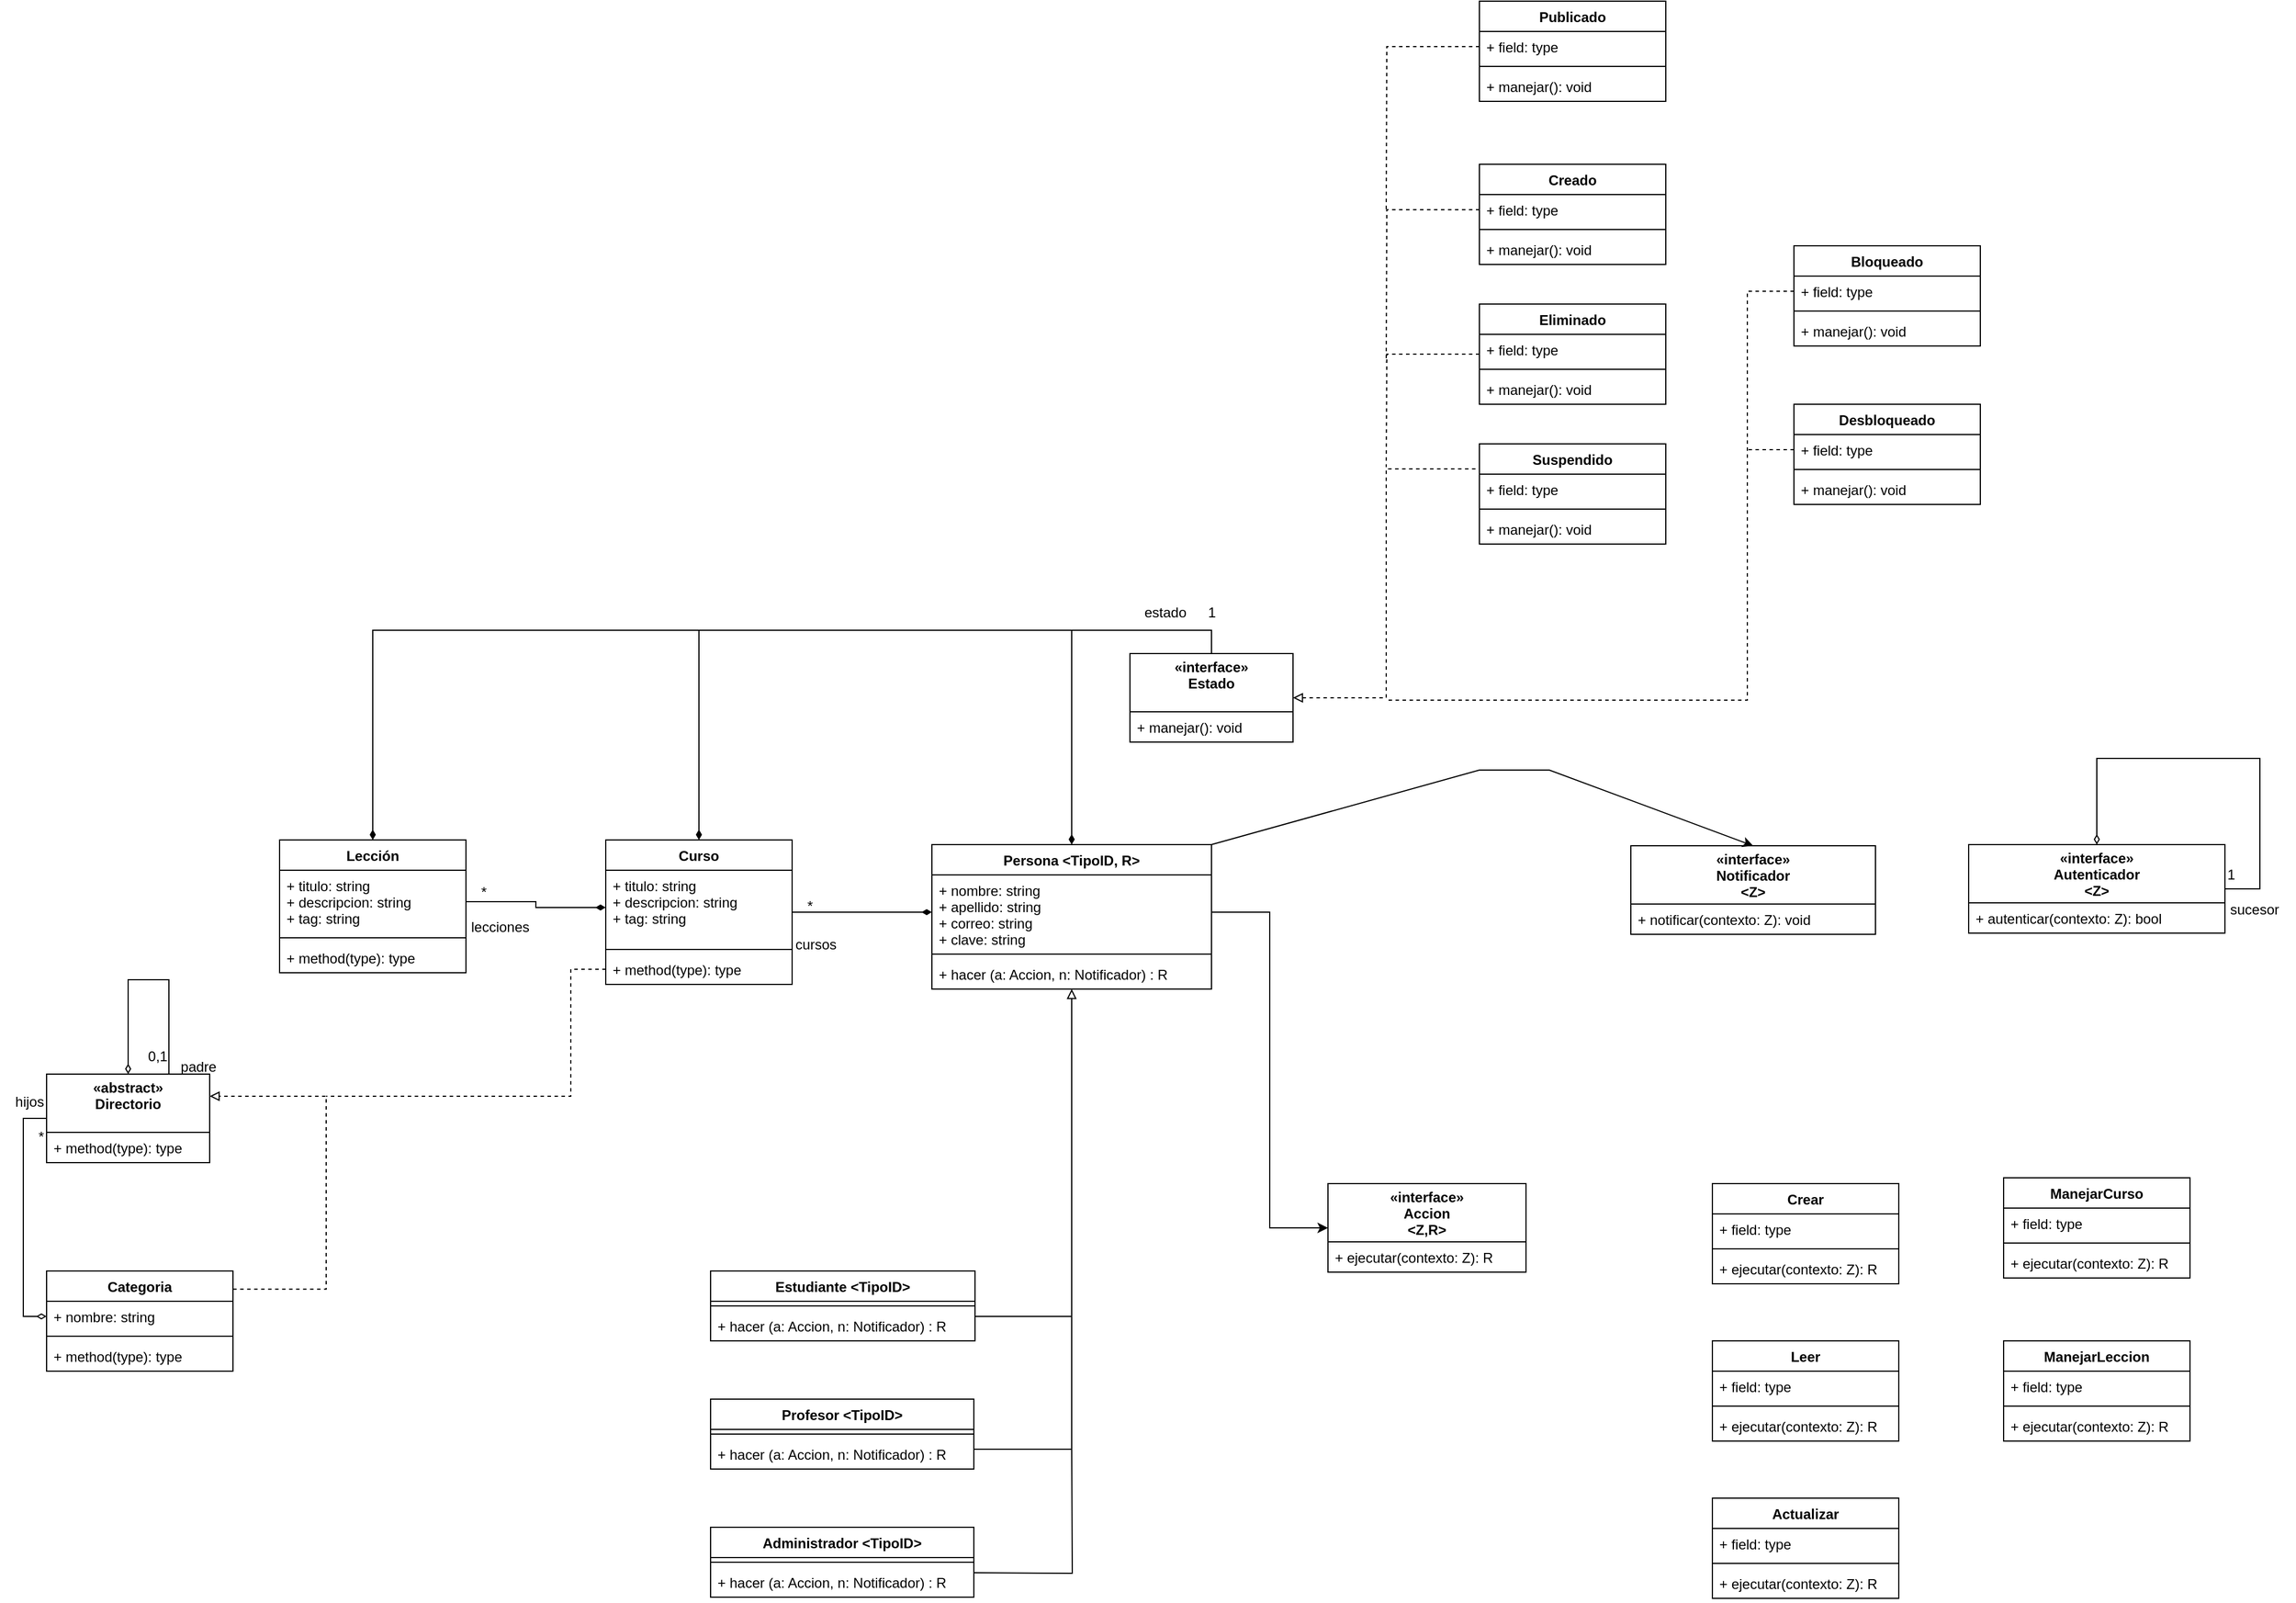 <mxfile version="20.4.0" type="github">
  <diagram id="C5RBs43oDa-KdzZeNtuy" name="Page-1">
    <mxGraphModel dx="1912" dy="1764" grid="1" gridSize="10" guides="1" tooltips="1" connect="1" arrows="1" fold="1" page="1" pageScale="1" pageWidth="827" pageHeight="1169" math="0" shadow="0">
      <root>
        <mxCell id="WIyWlLk6GJQsqaUBKTNV-0" />
        <mxCell id="WIyWlLk6GJQsqaUBKTNV-1" parent="WIyWlLk6GJQsqaUBKTNV-0" />
        <mxCell id="8BfYpWPE0i2859SI4WqA-59" style="rounded=0;orthogonalLoop=1;jettySize=auto;html=1;exitX=1;exitY=0;exitDx=0;exitDy=0;entryX=0.5;entryY=0;entryDx=0;entryDy=0;strokeColor=default;endArrow=classic;endFill=1;" edge="1" parent="WIyWlLk6GJQsqaUBKTNV-1" source="8BfYpWPE0i2859SI4WqA-0" target="8BfYpWPE0i2859SI4WqA-57">
          <mxGeometry relative="1" as="geometry">
            <Array as="points">
              <mxPoint x="760" y="230" />
              <mxPoint x="820" y="230" />
            </Array>
          </mxGeometry>
        </mxCell>
        <mxCell id="8BfYpWPE0i2859SI4WqA-0" value="Persona &lt;TipoID, R&gt;" style="swimlane;fontStyle=1;align=center;verticalAlign=top;childLayout=stackLayout;horizontal=1;startSize=26;horizontalStack=0;resizeParent=1;resizeParentMax=0;resizeLast=0;collapsible=1;marginBottom=0;" vertex="1" parent="WIyWlLk6GJQsqaUBKTNV-1">
          <mxGeometry x="290" y="294" width="240" height="124" as="geometry" />
        </mxCell>
        <mxCell id="8BfYpWPE0i2859SI4WqA-1" value="+ nombre: string&#xa;+ apellido: string&#xa;+ correo: string&#xa;+ clave: string&#xa;" style="text;strokeColor=none;fillColor=none;align=left;verticalAlign=top;spacingLeft=4;spacingRight=4;overflow=hidden;rotatable=0;points=[[0,0.5],[1,0.5]];portConstraint=eastwest;" vertex="1" parent="8BfYpWPE0i2859SI4WqA-0">
          <mxGeometry y="26" width="240" height="64" as="geometry" />
        </mxCell>
        <mxCell id="8BfYpWPE0i2859SI4WqA-2" value="" style="line;strokeWidth=1;fillColor=none;align=left;verticalAlign=middle;spacingTop=-1;spacingLeft=3;spacingRight=3;rotatable=0;labelPosition=right;points=[];portConstraint=eastwest;strokeColor=inherit;" vertex="1" parent="8BfYpWPE0i2859SI4WqA-0">
          <mxGeometry y="90" width="240" height="8" as="geometry" />
        </mxCell>
        <mxCell id="8BfYpWPE0i2859SI4WqA-3" value="+ hacer (a: Accion, n: Notificador) : R" style="text;strokeColor=none;fillColor=none;align=left;verticalAlign=top;spacingLeft=4;spacingRight=4;overflow=hidden;rotatable=0;points=[[0,0.5],[1,0.5]];portConstraint=eastwest;" vertex="1" parent="8BfYpWPE0i2859SI4WqA-0">
          <mxGeometry y="98" width="240" height="26" as="geometry" />
        </mxCell>
        <mxCell id="8BfYpWPE0i2859SI4WqA-4" value="Estudiante &lt;TipoID&gt;" style="swimlane;fontStyle=1;align=center;verticalAlign=top;childLayout=stackLayout;horizontal=1;startSize=26;horizontalStack=0;resizeParent=1;resizeParentMax=0;resizeLast=0;collapsible=1;marginBottom=0;" vertex="1" parent="WIyWlLk6GJQsqaUBKTNV-1">
          <mxGeometry x="100" y="660" width="227" height="60" as="geometry" />
        </mxCell>
        <mxCell id="8BfYpWPE0i2859SI4WqA-6" value="" style="line;strokeWidth=1;fillColor=none;align=left;verticalAlign=middle;spacingTop=-1;spacingLeft=3;spacingRight=3;rotatable=0;labelPosition=right;points=[];portConstraint=eastwest;strokeColor=inherit;" vertex="1" parent="8BfYpWPE0i2859SI4WqA-4">
          <mxGeometry y="26" width="227" height="8" as="geometry" />
        </mxCell>
        <mxCell id="8BfYpWPE0i2859SI4WqA-7" value="+ hacer (a: Accion, n: Notificador) : R" style="text;strokeColor=none;fillColor=none;align=left;verticalAlign=top;spacingLeft=4;spacingRight=4;overflow=hidden;rotatable=0;points=[[0,0.5],[1,0.5]];portConstraint=eastwest;" vertex="1" parent="8BfYpWPE0i2859SI4WqA-4">
          <mxGeometry y="34" width="227" height="26" as="geometry" />
        </mxCell>
        <mxCell id="8BfYpWPE0i2859SI4WqA-68" style="edgeStyle=orthogonalEdgeStyle;rounded=0;orthogonalLoop=1;jettySize=auto;html=1;strokeColor=default;endArrow=none;endFill=0;" edge="1" parent="WIyWlLk6GJQsqaUBKTNV-1" source="8BfYpWPE0i2859SI4WqA-8">
          <mxGeometry relative="1" as="geometry">
            <mxPoint x="410" y="690" as="targetPoint" />
            <Array as="points">
              <mxPoint x="410" y="813" />
            </Array>
          </mxGeometry>
        </mxCell>
        <mxCell id="8BfYpWPE0i2859SI4WqA-8" value="Profesor &lt;TipoID&gt;" style="swimlane;fontStyle=1;align=center;verticalAlign=top;childLayout=stackLayout;horizontal=1;startSize=26;horizontalStack=0;resizeParent=1;resizeParentMax=0;resizeLast=0;collapsible=1;marginBottom=0;" vertex="1" parent="WIyWlLk6GJQsqaUBKTNV-1">
          <mxGeometry x="100" y="770" width="226" height="60" as="geometry" />
        </mxCell>
        <mxCell id="8BfYpWPE0i2859SI4WqA-10" value="" style="line;strokeWidth=1;fillColor=none;align=left;verticalAlign=middle;spacingTop=-1;spacingLeft=3;spacingRight=3;rotatable=0;labelPosition=right;points=[];portConstraint=eastwest;strokeColor=inherit;" vertex="1" parent="8BfYpWPE0i2859SI4WqA-8">
          <mxGeometry y="26" width="226" height="8" as="geometry" />
        </mxCell>
        <mxCell id="8BfYpWPE0i2859SI4WqA-11" value="+ hacer (a: Accion, n: Notificador) : R" style="text;strokeColor=none;fillColor=none;align=left;verticalAlign=top;spacingLeft=4;spacingRight=4;overflow=hidden;rotatable=0;points=[[0,0.5],[1,0.5]];portConstraint=eastwest;" vertex="1" parent="8BfYpWPE0i2859SI4WqA-8">
          <mxGeometry y="34" width="226" height="26" as="geometry" />
        </mxCell>
        <mxCell id="8BfYpWPE0i2859SI4WqA-12" value="Administrador &lt;TipoID&gt;" style="swimlane;fontStyle=1;align=center;verticalAlign=top;childLayout=stackLayout;horizontal=1;startSize=26;horizontalStack=0;resizeParent=1;resizeParentMax=0;resizeLast=0;collapsible=1;marginBottom=0;" vertex="1" parent="WIyWlLk6GJQsqaUBKTNV-1">
          <mxGeometry x="100" y="880" width="226" height="60" as="geometry" />
        </mxCell>
        <mxCell id="8BfYpWPE0i2859SI4WqA-14" value="" style="line;strokeWidth=1;fillColor=none;align=left;verticalAlign=middle;spacingTop=-1;spacingLeft=3;spacingRight=3;rotatable=0;labelPosition=right;points=[];portConstraint=eastwest;strokeColor=inherit;" vertex="1" parent="8BfYpWPE0i2859SI4WqA-12">
          <mxGeometry y="26" width="226" height="8" as="geometry" />
        </mxCell>
        <mxCell id="8BfYpWPE0i2859SI4WqA-15" value="+ hacer (a: Accion, n: Notificador) : R" style="text;strokeColor=none;fillColor=none;align=left;verticalAlign=top;spacingLeft=4;spacingRight=4;overflow=hidden;rotatable=0;points=[[0,0.5],[1,0.5]];portConstraint=eastwest;" vertex="1" parent="8BfYpWPE0i2859SI4WqA-12">
          <mxGeometry y="34" width="226" height="26" as="geometry" />
        </mxCell>
        <mxCell id="8BfYpWPE0i2859SI4WqA-21" style="edgeStyle=orthogonalEdgeStyle;rounded=0;orthogonalLoop=1;jettySize=auto;html=1;entryX=0.5;entryY=0;entryDx=0;entryDy=0;endArrow=diamondThin;endFill=1;exitX=0.5;exitY=0;exitDx=0;exitDy=0;" edge="1" parent="WIyWlLk6GJQsqaUBKTNV-1" source="8BfYpWPE0i2859SI4WqA-16" target="8BfYpWPE0i2859SI4WqA-0">
          <mxGeometry relative="1" as="geometry" />
        </mxCell>
        <mxCell id="8BfYpWPE0i2859SI4WqA-32" style="edgeStyle=orthogonalEdgeStyle;rounded=0;orthogonalLoop=1;jettySize=auto;html=1;exitX=0.5;exitY=0;exitDx=0;exitDy=0;entryX=0.5;entryY=0;entryDx=0;entryDy=0;endArrow=diamondThin;endFill=1;" edge="1" parent="WIyWlLk6GJQsqaUBKTNV-1" source="8BfYpWPE0i2859SI4WqA-16" target="8BfYpWPE0i2859SI4WqA-24">
          <mxGeometry relative="1" as="geometry" />
        </mxCell>
        <mxCell id="8BfYpWPE0i2859SI4WqA-33" style="edgeStyle=orthogonalEdgeStyle;rounded=0;orthogonalLoop=1;jettySize=auto;html=1;exitX=0.5;exitY=0;exitDx=0;exitDy=0;entryX=0.5;entryY=0;entryDx=0;entryDy=0;endArrow=diamondThin;endFill=1;" edge="1" parent="WIyWlLk6GJQsqaUBKTNV-1" source="8BfYpWPE0i2859SI4WqA-16" target="8BfYpWPE0i2859SI4WqA-28">
          <mxGeometry relative="1" as="geometry" />
        </mxCell>
        <mxCell id="8BfYpWPE0i2859SI4WqA-92" style="edgeStyle=orthogonalEdgeStyle;rounded=0;orthogonalLoop=1;jettySize=auto;html=1;entryX=0;entryY=0.25;entryDx=0;entryDy=0;strokeColor=default;endArrow=none;endFill=0;startArrow=block;startFill=0;dashed=1;" edge="1" parent="WIyWlLk6GJQsqaUBKTNV-1" source="8BfYpWPE0i2859SI4WqA-16" target="8BfYpWPE0i2859SI4WqA-70">
          <mxGeometry relative="1" as="geometry" />
        </mxCell>
        <mxCell id="8BfYpWPE0i2859SI4WqA-16" value="«interface»&#xa;Estado&#xa;" style="swimlane;fontStyle=1;childLayout=stackLayout;horizontal=1;startSize=50;fillColor=none;horizontalStack=0;resizeParent=1;resizeParentMax=0;resizeLast=0;collapsible=1;marginBottom=0;" vertex="1" parent="WIyWlLk6GJQsqaUBKTNV-1">
          <mxGeometry x="460" y="130" width="140" height="76" as="geometry">
            <mxRectangle x="460" y="130" width="100" height="40" as="alternateBounds" />
          </mxGeometry>
        </mxCell>
        <mxCell id="8BfYpWPE0i2859SI4WqA-17" value="+ manejar(): void" style="text;strokeColor=none;fillColor=none;align=left;verticalAlign=top;spacingLeft=4;spacingRight=4;overflow=hidden;rotatable=0;points=[[0,0.5],[1,0.5]];portConstraint=eastwest;" vertex="1" parent="8BfYpWPE0i2859SI4WqA-16">
          <mxGeometry y="50" width="140" height="26" as="geometry" />
        </mxCell>
        <mxCell id="8BfYpWPE0i2859SI4WqA-22" value="1" style="text;html=1;align=center;verticalAlign=middle;resizable=0;points=[];autosize=1;strokeColor=none;fillColor=none;" vertex="1" parent="WIyWlLk6GJQsqaUBKTNV-1">
          <mxGeometry x="515" y="80" width="30" height="30" as="geometry" />
        </mxCell>
        <mxCell id="8BfYpWPE0i2859SI4WqA-23" value="estado" style="text;html=1;align=center;verticalAlign=middle;resizable=0;points=[];autosize=1;strokeColor=none;fillColor=none;" vertex="1" parent="WIyWlLk6GJQsqaUBKTNV-1">
          <mxGeometry x="460" y="80" width="60" height="30" as="geometry" />
        </mxCell>
        <mxCell id="8BfYpWPE0i2859SI4WqA-39" style="edgeStyle=orthogonalEdgeStyle;rounded=0;orthogonalLoop=1;jettySize=auto;html=1;exitX=1;exitY=0.5;exitDx=0;exitDy=0;entryX=0;entryY=0.5;entryDx=0;entryDy=0;endArrow=diamondThin;endFill=1;" edge="1" parent="WIyWlLk6GJQsqaUBKTNV-1" source="8BfYpWPE0i2859SI4WqA-24" target="8BfYpWPE0i2859SI4WqA-1">
          <mxGeometry relative="1" as="geometry" />
        </mxCell>
        <mxCell id="8BfYpWPE0i2859SI4WqA-146" style="edgeStyle=orthogonalEdgeStyle;rounded=0;orthogonalLoop=1;jettySize=auto;html=1;entryX=0.75;entryY=0;entryDx=0;entryDy=0;strokeColor=default;startArrow=diamondThin;startFill=0;endArrow=none;endFill=0;exitX=0.5;exitY=0;exitDx=0;exitDy=0;" edge="1" parent="WIyWlLk6GJQsqaUBKTNV-1" source="8BfYpWPE0i2859SI4WqA-133" target="8BfYpWPE0i2859SI4WqA-133">
          <mxGeometry relative="1" as="geometry">
            <Array as="points">
              <mxPoint x="-400" y="410" />
              <mxPoint x="-365" y="410" />
            </Array>
          </mxGeometry>
        </mxCell>
        <mxCell id="8BfYpWPE0i2859SI4WqA-24" value="Curso" style="swimlane;fontStyle=1;align=center;verticalAlign=top;childLayout=stackLayout;horizontal=1;startSize=26;horizontalStack=0;resizeParent=1;resizeParentMax=0;resizeLast=0;collapsible=1;marginBottom=0;" vertex="1" parent="WIyWlLk6GJQsqaUBKTNV-1">
          <mxGeometry x="10" y="290" width="160" height="124" as="geometry" />
        </mxCell>
        <mxCell id="8BfYpWPE0i2859SI4WqA-25" value="+ titulo: string&#xa;+ descripcion: string&#xa;+ tag: string&#xa;" style="text;strokeColor=none;fillColor=none;align=left;verticalAlign=top;spacingLeft=4;spacingRight=4;overflow=hidden;rotatable=0;points=[[0,0.5],[1,0.5]];portConstraint=eastwest;" vertex="1" parent="8BfYpWPE0i2859SI4WqA-24">
          <mxGeometry y="26" width="160" height="64" as="geometry" />
        </mxCell>
        <mxCell id="8BfYpWPE0i2859SI4WqA-26" value="" style="line;strokeWidth=1;fillColor=none;align=left;verticalAlign=middle;spacingTop=-1;spacingLeft=3;spacingRight=3;rotatable=0;labelPosition=right;points=[];portConstraint=eastwest;strokeColor=inherit;" vertex="1" parent="8BfYpWPE0i2859SI4WqA-24">
          <mxGeometry y="90" width="160" height="8" as="geometry" />
        </mxCell>
        <mxCell id="8BfYpWPE0i2859SI4WqA-27" value="+ method(type): type" style="text;strokeColor=none;fillColor=none;align=left;verticalAlign=top;spacingLeft=4;spacingRight=4;overflow=hidden;rotatable=0;points=[[0,0.5],[1,0.5]];portConstraint=eastwest;" vertex="1" parent="8BfYpWPE0i2859SI4WqA-24">
          <mxGeometry y="98" width="160" height="26" as="geometry" />
        </mxCell>
        <mxCell id="8BfYpWPE0i2859SI4WqA-28" value="Lección" style="swimlane;fontStyle=1;align=center;verticalAlign=top;childLayout=stackLayout;horizontal=1;startSize=26;horizontalStack=0;resizeParent=1;resizeParentMax=0;resizeLast=0;collapsible=1;marginBottom=0;" vertex="1" parent="WIyWlLk6GJQsqaUBKTNV-1">
          <mxGeometry x="-270" y="290" width="160" height="114" as="geometry" />
        </mxCell>
        <mxCell id="8BfYpWPE0i2859SI4WqA-29" value="+ titulo: string&#xa;+ descripcion: string&#xa;+ tag: string&#xa;&#xa;&#xa;" style="text;strokeColor=none;fillColor=none;align=left;verticalAlign=top;spacingLeft=4;spacingRight=4;overflow=hidden;rotatable=0;points=[[0,0.5],[1,0.5]];portConstraint=eastwest;" vertex="1" parent="8BfYpWPE0i2859SI4WqA-28">
          <mxGeometry y="26" width="160" height="54" as="geometry" />
        </mxCell>
        <mxCell id="8BfYpWPE0i2859SI4WqA-30" value="" style="line;strokeWidth=1;fillColor=none;align=left;verticalAlign=middle;spacingTop=-1;spacingLeft=3;spacingRight=3;rotatable=0;labelPosition=right;points=[];portConstraint=eastwest;strokeColor=inherit;" vertex="1" parent="8BfYpWPE0i2859SI4WqA-28">
          <mxGeometry y="80" width="160" height="8" as="geometry" />
        </mxCell>
        <mxCell id="8BfYpWPE0i2859SI4WqA-31" value="+ method(type): type" style="text;strokeColor=none;fillColor=none;align=left;verticalAlign=top;spacingLeft=4;spacingRight=4;overflow=hidden;rotatable=0;points=[[0,0.5],[1,0.5]];portConstraint=eastwest;" vertex="1" parent="8BfYpWPE0i2859SI4WqA-28">
          <mxGeometry y="88" width="160" height="26" as="geometry" />
        </mxCell>
        <mxCell id="8BfYpWPE0i2859SI4WqA-36" style="edgeStyle=orthogonalEdgeStyle;rounded=0;orthogonalLoop=1;jettySize=auto;html=1;exitX=1;exitY=0.5;exitDx=0;exitDy=0;entryX=0;entryY=0.5;entryDx=0;entryDy=0;endArrow=diamondThin;endFill=1;" edge="1" parent="WIyWlLk6GJQsqaUBKTNV-1" source="8BfYpWPE0i2859SI4WqA-29" target="8BfYpWPE0i2859SI4WqA-25">
          <mxGeometry relative="1" as="geometry" />
        </mxCell>
        <mxCell id="8BfYpWPE0i2859SI4WqA-37" value="*" style="text;html=1;align=center;verticalAlign=middle;resizable=0;points=[];autosize=1;strokeColor=none;fillColor=none;" vertex="1" parent="WIyWlLk6GJQsqaUBKTNV-1">
          <mxGeometry x="-110" y="320" width="30" height="30" as="geometry" />
        </mxCell>
        <mxCell id="8BfYpWPE0i2859SI4WqA-38" value="lecciones" style="text;html=1;align=center;verticalAlign=middle;resizable=0;points=[];autosize=1;strokeColor=none;fillColor=none;" vertex="1" parent="WIyWlLk6GJQsqaUBKTNV-1">
          <mxGeometry x="-116" y="350" width="70" height="30" as="geometry" />
        </mxCell>
        <mxCell id="8BfYpWPE0i2859SI4WqA-40" value="*" style="text;html=1;align=center;verticalAlign=middle;resizable=0;points=[];autosize=1;strokeColor=none;fillColor=none;" vertex="1" parent="WIyWlLk6GJQsqaUBKTNV-1">
          <mxGeometry x="170" y="332" width="30" height="30" as="geometry" />
        </mxCell>
        <mxCell id="8BfYpWPE0i2859SI4WqA-42" value="cursos" style="text;html=1;align=center;verticalAlign=middle;resizable=0;points=[];autosize=1;strokeColor=none;fillColor=none;" vertex="1" parent="WIyWlLk6GJQsqaUBKTNV-1">
          <mxGeometry x="160" y="365" width="60" height="30" as="geometry" />
        </mxCell>
        <mxCell id="8BfYpWPE0i2859SI4WqA-52" value="«interface»&#xa;Accion&#xa;&lt;Z,R&gt;" style="swimlane;fontStyle=1;childLayout=stackLayout;horizontal=1;startSize=50;fillColor=none;horizontalStack=0;resizeParent=1;resizeParentMax=0;resizeLast=0;collapsible=1;marginBottom=0;" vertex="1" parent="WIyWlLk6GJQsqaUBKTNV-1">
          <mxGeometry x="630" y="585" width="170" height="76" as="geometry">
            <mxRectangle x="460" y="130" width="100" height="40" as="alternateBounds" />
          </mxGeometry>
        </mxCell>
        <mxCell id="8BfYpWPE0i2859SI4WqA-53" value="+ ejecutar(contexto: Z): R" style="text;strokeColor=none;fillColor=none;align=left;verticalAlign=top;spacingLeft=4;spacingRight=4;overflow=hidden;rotatable=0;points=[[0,0.5],[1,0.5]];portConstraint=eastwest;" vertex="1" parent="8BfYpWPE0i2859SI4WqA-52">
          <mxGeometry y="50" width="170" height="26" as="geometry" />
        </mxCell>
        <mxCell id="8BfYpWPE0i2859SI4WqA-54" style="edgeStyle=orthogonalEdgeStyle;rounded=0;orthogonalLoop=1;jettySize=auto;html=1;exitX=1;exitY=0.5;exitDx=0;exitDy=0;entryX=0;entryY=0.5;entryDx=0;entryDy=0;strokeColor=default;endArrow=classic;endFill=1;" edge="1" parent="WIyWlLk6GJQsqaUBKTNV-1" source="8BfYpWPE0i2859SI4WqA-1" target="8BfYpWPE0i2859SI4WqA-52">
          <mxGeometry relative="1" as="geometry" />
        </mxCell>
        <mxCell id="8BfYpWPE0i2859SI4WqA-57" value="«interface»&#xa;Notificador&#xa;&lt;Z&gt;" style="swimlane;fontStyle=1;childLayout=stackLayout;horizontal=1;startSize=50;fillColor=none;horizontalStack=0;resizeParent=1;resizeParentMax=0;resizeLast=0;collapsible=1;marginBottom=0;" vertex="1" parent="WIyWlLk6GJQsqaUBKTNV-1">
          <mxGeometry x="890" y="295" width="210" height="76" as="geometry">
            <mxRectangle x="460" y="130" width="100" height="40" as="alternateBounds" />
          </mxGeometry>
        </mxCell>
        <mxCell id="8BfYpWPE0i2859SI4WqA-58" value="+ notificar(contexto: Z): void" style="text;strokeColor=none;fillColor=none;align=left;verticalAlign=top;spacingLeft=4;spacingRight=4;overflow=hidden;rotatable=0;points=[[0,0.5],[1,0.5]];portConstraint=eastwest;" vertex="1" parent="8BfYpWPE0i2859SI4WqA-57">
          <mxGeometry y="50" width="210" height="26" as="geometry" />
        </mxCell>
        <mxCell id="8BfYpWPE0i2859SI4WqA-60" value="«interface»&#xa;Autenticador&#xa;&lt;Z&gt;" style="swimlane;fontStyle=1;childLayout=stackLayout;horizontal=1;startSize=50;fillColor=none;horizontalStack=0;resizeParent=1;resizeParentMax=0;resizeLast=0;collapsible=1;marginBottom=0;" vertex="1" parent="WIyWlLk6GJQsqaUBKTNV-1">
          <mxGeometry x="1180" y="294" width="220" height="76" as="geometry">
            <mxRectangle x="460" y="130" width="100" height="40" as="alternateBounds" />
          </mxGeometry>
        </mxCell>
        <mxCell id="8BfYpWPE0i2859SI4WqA-61" value="+ autenticar(contexto: Z): bool" style="text;strokeColor=none;fillColor=none;align=left;verticalAlign=top;spacingLeft=4;spacingRight=4;overflow=hidden;rotatable=0;points=[[0,0.5],[1,0.5]];portConstraint=eastwest;" vertex="1" parent="8BfYpWPE0i2859SI4WqA-60">
          <mxGeometry y="50" width="220" height="26" as="geometry" />
        </mxCell>
        <mxCell id="8BfYpWPE0i2859SI4WqA-62" style="edgeStyle=orthogonalEdgeStyle;rounded=0;orthogonalLoop=1;jettySize=auto;html=1;exitX=1;exitY=0.5;exitDx=0;exitDy=0;entryX=0.5;entryY=0;entryDx=0;entryDy=0;strokeColor=default;endArrow=diamondThin;endFill=0;" edge="1" parent="WIyWlLk6GJQsqaUBKTNV-1" source="8BfYpWPE0i2859SI4WqA-60" target="8BfYpWPE0i2859SI4WqA-60">
          <mxGeometry relative="1" as="geometry">
            <Array as="points">
              <mxPoint x="1430" y="332" />
              <mxPoint x="1430" y="220" />
              <mxPoint x="1290" y="220" />
            </Array>
          </mxGeometry>
        </mxCell>
        <mxCell id="8BfYpWPE0i2859SI4WqA-63" value="1" style="text;html=1;align=center;verticalAlign=middle;resizable=0;points=[];autosize=1;strokeColor=none;fillColor=none;" vertex="1" parent="WIyWlLk6GJQsqaUBKTNV-1">
          <mxGeometry x="1390" y="305" width="30" height="30" as="geometry" />
        </mxCell>
        <mxCell id="8BfYpWPE0i2859SI4WqA-64" value="sucesor" style="text;html=1;align=center;verticalAlign=middle;resizable=0;points=[];autosize=1;strokeColor=none;fillColor=none;" vertex="1" parent="WIyWlLk6GJQsqaUBKTNV-1">
          <mxGeometry x="1390" y="335" width="70" height="30" as="geometry" />
        </mxCell>
        <mxCell id="8BfYpWPE0i2859SI4WqA-66" style="edgeStyle=orthogonalEdgeStyle;rounded=0;orthogonalLoop=1;jettySize=auto;html=1;strokeColor=default;endArrow=block;endFill=0;entryX=0.5;entryY=1;entryDx=0;entryDy=0;" edge="1" parent="WIyWlLk6GJQsqaUBKTNV-1" target="8BfYpWPE0i2859SI4WqA-0">
          <mxGeometry relative="1" as="geometry">
            <mxPoint x="410" y="439" as="targetPoint" />
            <mxPoint x="327" y="699" as="sourcePoint" />
            <Array as="points">
              <mxPoint x="410" y="699" />
            </Array>
          </mxGeometry>
        </mxCell>
        <mxCell id="8BfYpWPE0i2859SI4WqA-69" style="edgeStyle=orthogonalEdgeStyle;rounded=0;orthogonalLoop=1;jettySize=auto;html=1;strokeColor=default;endArrow=none;endFill=0;" edge="1" parent="WIyWlLk6GJQsqaUBKTNV-1">
          <mxGeometry relative="1" as="geometry">
            <mxPoint x="410" y="810" as="targetPoint" />
            <mxPoint x="326" y="919" as="sourcePoint" />
          </mxGeometry>
        </mxCell>
        <mxCell id="8BfYpWPE0i2859SI4WqA-70" value="Suspendido" style="swimlane;fontStyle=1;align=center;verticalAlign=top;childLayout=stackLayout;horizontal=1;startSize=26;horizontalStack=0;resizeParent=1;resizeParentMax=0;resizeLast=0;collapsible=1;marginBottom=0;" vertex="1" parent="WIyWlLk6GJQsqaUBKTNV-1">
          <mxGeometry x="760" y="-50" width="160" height="86" as="geometry" />
        </mxCell>
        <mxCell id="8BfYpWPE0i2859SI4WqA-71" value="+ field: type" style="text;strokeColor=none;fillColor=none;align=left;verticalAlign=top;spacingLeft=4;spacingRight=4;overflow=hidden;rotatable=0;points=[[0,0.5],[1,0.5]];portConstraint=eastwest;" vertex="1" parent="8BfYpWPE0i2859SI4WqA-70">
          <mxGeometry y="26" width="160" height="26" as="geometry" />
        </mxCell>
        <mxCell id="8BfYpWPE0i2859SI4WqA-72" value="" style="line;strokeWidth=1;fillColor=none;align=left;verticalAlign=middle;spacingTop=-1;spacingLeft=3;spacingRight=3;rotatable=0;labelPosition=right;points=[];portConstraint=eastwest;strokeColor=inherit;" vertex="1" parent="8BfYpWPE0i2859SI4WqA-70">
          <mxGeometry y="52" width="160" height="8" as="geometry" />
        </mxCell>
        <mxCell id="8BfYpWPE0i2859SI4WqA-73" value="+ manejar(): void" style="text;strokeColor=none;fillColor=none;align=left;verticalAlign=top;spacingLeft=4;spacingRight=4;overflow=hidden;rotatable=0;points=[[0,0.5],[1,0.5]];portConstraint=eastwest;" vertex="1" parent="8BfYpWPE0i2859SI4WqA-70">
          <mxGeometry y="60" width="160" height="26" as="geometry" />
        </mxCell>
        <mxCell id="8BfYpWPE0i2859SI4WqA-93" style="edgeStyle=orthogonalEdgeStyle;rounded=0;orthogonalLoop=1;jettySize=auto;html=1;dashed=1;strokeColor=default;startArrow=none;startFill=0;endArrow=none;endFill=0;" edge="1" parent="WIyWlLk6GJQsqaUBKTNV-1" source="8BfYpWPE0i2859SI4WqA-74">
          <mxGeometry relative="1" as="geometry">
            <mxPoint x="680" y="-30" as="targetPoint" />
          </mxGeometry>
        </mxCell>
        <mxCell id="8BfYpWPE0i2859SI4WqA-74" value="Eliminado" style="swimlane;fontStyle=1;align=center;verticalAlign=top;childLayout=stackLayout;horizontal=1;startSize=26;horizontalStack=0;resizeParent=1;resizeParentMax=0;resizeLast=0;collapsible=1;marginBottom=0;" vertex="1" parent="WIyWlLk6GJQsqaUBKTNV-1">
          <mxGeometry x="760" y="-170" width="160" height="86" as="geometry" />
        </mxCell>
        <mxCell id="8BfYpWPE0i2859SI4WqA-75" value="+ field: type" style="text;strokeColor=none;fillColor=none;align=left;verticalAlign=top;spacingLeft=4;spacingRight=4;overflow=hidden;rotatable=0;points=[[0,0.5],[1,0.5]];portConstraint=eastwest;" vertex="1" parent="8BfYpWPE0i2859SI4WqA-74">
          <mxGeometry y="26" width="160" height="26" as="geometry" />
        </mxCell>
        <mxCell id="8BfYpWPE0i2859SI4WqA-76" value="" style="line;strokeWidth=1;fillColor=none;align=left;verticalAlign=middle;spacingTop=-1;spacingLeft=3;spacingRight=3;rotatable=0;labelPosition=right;points=[];portConstraint=eastwest;strokeColor=inherit;" vertex="1" parent="8BfYpWPE0i2859SI4WqA-74">
          <mxGeometry y="52" width="160" height="8" as="geometry" />
        </mxCell>
        <mxCell id="8BfYpWPE0i2859SI4WqA-77" value="+ manejar(): void" style="text;strokeColor=none;fillColor=none;align=left;verticalAlign=top;spacingLeft=4;spacingRight=4;overflow=hidden;rotatable=0;points=[[0,0.5],[1,0.5]];portConstraint=eastwest;" vertex="1" parent="8BfYpWPE0i2859SI4WqA-74">
          <mxGeometry y="60" width="160" height="26" as="geometry" />
        </mxCell>
        <mxCell id="8BfYpWPE0i2859SI4WqA-78" value="Creado" style="swimlane;fontStyle=1;align=center;verticalAlign=top;childLayout=stackLayout;horizontal=1;startSize=26;horizontalStack=0;resizeParent=1;resizeParentMax=0;resizeLast=0;collapsible=1;marginBottom=0;" vertex="1" parent="WIyWlLk6GJQsqaUBKTNV-1">
          <mxGeometry x="760" y="-290" width="160" height="86" as="geometry" />
        </mxCell>
        <mxCell id="8BfYpWPE0i2859SI4WqA-79" value="+ field: type" style="text;strokeColor=none;fillColor=none;align=left;verticalAlign=top;spacingLeft=4;spacingRight=4;overflow=hidden;rotatable=0;points=[[0,0.5],[1,0.5]];portConstraint=eastwest;" vertex="1" parent="8BfYpWPE0i2859SI4WqA-78">
          <mxGeometry y="26" width="160" height="26" as="geometry" />
        </mxCell>
        <mxCell id="8BfYpWPE0i2859SI4WqA-80" value="" style="line;strokeWidth=1;fillColor=none;align=left;verticalAlign=middle;spacingTop=-1;spacingLeft=3;spacingRight=3;rotatable=0;labelPosition=right;points=[];portConstraint=eastwest;strokeColor=inherit;" vertex="1" parent="8BfYpWPE0i2859SI4WqA-78">
          <mxGeometry y="52" width="160" height="8" as="geometry" />
        </mxCell>
        <mxCell id="8BfYpWPE0i2859SI4WqA-81" value="+ manejar(): void" style="text;strokeColor=none;fillColor=none;align=left;verticalAlign=top;spacingLeft=4;spacingRight=4;overflow=hidden;rotatable=0;points=[[0,0.5],[1,0.5]];portConstraint=eastwest;" vertex="1" parent="8BfYpWPE0i2859SI4WqA-78">
          <mxGeometry y="60" width="160" height="26" as="geometry" />
        </mxCell>
        <mxCell id="8BfYpWPE0i2859SI4WqA-82" value="Bloqueado" style="swimlane;fontStyle=1;align=center;verticalAlign=top;childLayout=stackLayout;horizontal=1;startSize=26;horizontalStack=0;resizeParent=1;resizeParentMax=0;resizeLast=0;collapsible=1;marginBottom=0;" vertex="1" parent="WIyWlLk6GJQsqaUBKTNV-1">
          <mxGeometry x="1030" y="-220" width="160" height="86" as="geometry" />
        </mxCell>
        <mxCell id="8BfYpWPE0i2859SI4WqA-83" value="+ field: type" style="text;strokeColor=none;fillColor=none;align=left;verticalAlign=top;spacingLeft=4;spacingRight=4;overflow=hidden;rotatable=0;points=[[0,0.5],[1,0.5]];portConstraint=eastwest;" vertex="1" parent="8BfYpWPE0i2859SI4WqA-82">
          <mxGeometry y="26" width="160" height="26" as="geometry" />
        </mxCell>
        <mxCell id="8BfYpWPE0i2859SI4WqA-84" value="" style="line;strokeWidth=1;fillColor=none;align=left;verticalAlign=middle;spacingTop=-1;spacingLeft=3;spacingRight=3;rotatable=0;labelPosition=right;points=[];portConstraint=eastwest;strokeColor=inherit;" vertex="1" parent="8BfYpWPE0i2859SI4WqA-82">
          <mxGeometry y="52" width="160" height="8" as="geometry" />
        </mxCell>
        <mxCell id="8BfYpWPE0i2859SI4WqA-85" value="+ manejar(): void" style="text;strokeColor=none;fillColor=none;align=left;verticalAlign=top;spacingLeft=4;spacingRight=4;overflow=hidden;rotatable=0;points=[[0,0.5],[1,0.5]];portConstraint=eastwest;" vertex="1" parent="8BfYpWPE0i2859SI4WqA-82">
          <mxGeometry y="60" width="160" height="26" as="geometry" />
        </mxCell>
        <mxCell id="8BfYpWPE0i2859SI4WqA-86" value="Desbloqueado" style="swimlane;fontStyle=1;align=center;verticalAlign=top;childLayout=stackLayout;horizontal=1;startSize=26;horizontalStack=0;resizeParent=1;resizeParentMax=0;resizeLast=0;collapsible=1;marginBottom=0;" vertex="1" parent="WIyWlLk6GJQsqaUBKTNV-1">
          <mxGeometry x="1030" y="-84" width="160" height="86" as="geometry" />
        </mxCell>
        <mxCell id="8BfYpWPE0i2859SI4WqA-87" value="+ field: type" style="text;strokeColor=none;fillColor=none;align=left;verticalAlign=top;spacingLeft=4;spacingRight=4;overflow=hidden;rotatable=0;points=[[0,0.5],[1,0.5]];portConstraint=eastwest;" vertex="1" parent="8BfYpWPE0i2859SI4WqA-86">
          <mxGeometry y="26" width="160" height="26" as="geometry" />
        </mxCell>
        <mxCell id="8BfYpWPE0i2859SI4WqA-88" value="" style="line;strokeWidth=1;fillColor=none;align=left;verticalAlign=middle;spacingTop=-1;spacingLeft=3;spacingRight=3;rotatable=0;labelPosition=right;points=[];portConstraint=eastwest;strokeColor=inherit;" vertex="1" parent="8BfYpWPE0i2859SI4WqA-86">
          <mxGeometry y="52" width="160" height="8" as="geometry" />
        </mxCell>
        <mxCell id="8BfYpWPE0i2859SI4WqA-89" value="+ manejar(): void" style="text;strokeColor=none;fillColor=none;align=left;verticalAlign=top;spacingLeft=4;spacingRight=4;overflow=hidden;rotatable=0;points=[[0,0.5],[1,0.5]];portConstraint=eastwest;" vertex="1" parent="8BfYpWPE0i2859SI4WqA-86">
          <mxGeometry y="60" width="160" height="26" as="geometry" />
        </mxCell>
        <mxCell id="8BfYpWPE0i2859SI4WqA-94" style="edgeStyle=orthogonalEdgeStyle;rounded=0;orthogonalLoop=1;jettySize=auto;html=1;dashed=1;strokeColor=default;startArrow=none;startFill=0;endArrow=none;endFill=0;" edge="1" parent="WIyWlLk6GJQsqaUBKTNV-1" source="8BfYpWPE0i2859SI4WqA-79">
          <mxGeometry relative="1" as="geometry">
            <mxPoint x="680" y="-120" as="targetPoint" />
          </mxGeometry>
        </mxCell>
        <mxCell id="8BfYpWPE0i2859SI4WqA-95" style="edgeStyle=orthogonalEdgeStyle;rounded=0;orthogonalLoop=1;jettySize=auto;html=1;dashed=1;strokeColor=default;startArrow=none;startFill=0;endArrow=none;endFill=0;" edge="1" parent="WIyWlLk6GJQsqaUBKTNV-1" source="8BfYpWPE0i2859SI4WqA-83">
          <mxGeometry relative="1" as="geometry">
            <mxPoint x="680" y="170" as="targetPoint" />
            <Array as="points">
              <mxPoint x="990" y="-181" />
              <mxPoint x="990" y="170" />
            </Array>
          </mxGeometry>
        </mxCell>
        <mxCell id="8BfYpWPE0i2859SI4WqA-96" style="edgeStyle=orthogonalEdgeStyle;rounded=0;orthogonalLoop=1;jettySize=auto;html=1;dashed=1;strokeColor=default;startArrow=none;startFill=0;endArrow=none;endFill=0;" edge="1" parent="WIyWlLk6GJQsqaUBKTNV-1" source="8BfYpWPE0i2859SI4WqA-87">
          <mxGeometry relative="1" as="geometry">
            <mxPoint x="990" y="-45" as="targetPoint" />
          </mxGeometry>
        </mxCell>
        <mxCell id="8BfYpWPE0i2859SI4WqA-110" value="Crear" style="swimlane;fontStyle=1;align=center;verticalAlign=top;childLayout=stackLayout;horizontal=1;startSize=26;horizontalStack=0;resizeParent=1;resizeParentMax=0;resizeLast=0;collapsible=1;marginBottom=0;" vertex="1" parent="WIyWlLk6GJQsqaUBKTNV-1">
          <mxGeometry x="960" y="585" width="160" height="86" as="geometry" />
        </mxCell>
        <mxCell id="8BfYpWPE0i2859SI4WqA-111" value="+ field: type" style="text;strokeColor=none;fillColor=none;align=left;verticalAlign=top;spacingLeft=4;spacingRight=4;overflow=hidden;rotatable=0;points=[[0,0.5],[1,0.5]];portConstraint=eastwest;" vertex="1" parent="8BfYpWPE0i2859SI4WqA-110">
          <mxGeometry y="26" width="160" height="26" as="geometry" />
        </mxCell>
        <mxCell id="8BfYpWPE0i2859SI4WqA-112" value="" style="line;strokeWidth=1;fillColor=none;align=left;verticalAlign=middle;spacingTop=-1;spacingLeft=3;spacingRight=3;rotatable=0;labelPosition=right;points=[];portConstraint=eastwest;strokeColor=inherit;" vertex="1" parent="8BfYpWPE0i2859SI4WqA-110">
          <mxGeometry y="52" width="160" height="8" as="geometry" />
        </mxCell>
        <mxCell id="8BfYpWPE0i2859SI4WqA-113" value="+ ejecutar(contexto: Z): R" style="text;strokeColor=none;fillColor=none;align=left;verticalAlign=top;spacingLeft=4;spacingRight=4;overflow=hidden;rotatable=0;points=[[0,0.5],[1,0.5]];portConstraint=eastwest;" vertex="1" parent="8BfYpWPE0i2859SI4WqA-110">
          <mxGeometry y="60" width="160" height="26" as="geometry" />
        </mxCell>
        <mxCell id="8BfYpWPE0i2859SI4WqA-114" value="Publicado" style="swimlane;fontStyle=1;align=center;verticalAlign=top;childLayout=stackLayout;horizontal=1;startSize=26;horizontalStack=0;resizeParent=1;resizeParentMax=0;resizeLast=0;collapsible=1;marginBottom=0;" vertex="1" parent="WIyWlLk6GJQsqaUBKTNV-1">
          <mxGeometry x="760" y="-430" width="160" height="86" as="geometry" />
        </mxCell>
        <mxCell id="8BfYpWPE0i2859SI4WqA-115" value="+ field: type" style="text;strokeColor=none;fillColor=none;align=left;verticalAlign=top;spacingLeft=4;spacingRight=4;overflow=hidden;rotatable=0;points=[[0,0.5],[1,0.5]];portConstraint=eastwest;" vertex="1" parent="8BfYpWPE0i2859SI4WqA-114">
          <mxGeometry y="26" width="160" height="26" as="geometry" />
        </mxCell>
        <mxCell id="8BfYpWPE0i2859SI4WqA-116" value="" style="line;strokeWidth=1;fillColor=none;align=left;verticalAlign=middle;spacingTop=-1;spacingLeft=3;spacingRight=3;rotatable=0;labelPosition=right;points=[];portConstraint=eastwest;strokeColor=inherit;" vertex="1" parent="8BfYpWPE0i2859SI4WqA-114">
          <mxGeometry y="52" width="160" height="8" as="geometry" />
        </mxCell>
        <mxCell id="8BfYpWPE0i2859SI4WqA-117" value="+ manejar(): void" style="text;strokeColor=none;fillColor=none;align=left;verticalAlign=top;spacingLeft=4;spacingRight=4;overflow=hidden;rotatable=0;points=[[0,0.5],[1,0.5]];portConstraint=eastwest;" vertex="1" parent="8BfYpWPE0i2859SI4WqA-114">
          <mxGeometry y="60" width="160" height="26" as="geometry" />
        </mxCell>
        <mxCell id="8BfYpWPE0i2859SI4WqA-118" style="edgeStyle=orthogonalEdgeStyle;rounded=0;orthogonalLoop=1;jettySize=auto;html=1;dashed=1;strokeColor=default;startArrow=none;startFill=0;endArrow=none;endFill=0;" edge="1" parent="WIyWlLk6GJQsqaUBKTNV-1" source="8BfYpWPE0i2859SI4WqA-115">
          <mxGeometry relative="1" as="geometry">
            <mxPoint x="680" y="-250" as="targetPoint" />
          </mxGeometry>
        </mxCell>
        <mxCell id="8BfYpWPE0i2859SI4WqA-119" value="Leer" style="swimlane;fontStyle=1;align=center;verticalAlign=top;childLayout=stackLayout;horizontal=1;startSize=26;horizontalStack=0;resizeParent=1;resizeParentMax=0;resizeLast=0;collapsible=1;marginBottom=0;" vertex="1" parent="WIyWlLk6GJQsqaUBKTNV-1">
          <mxGeometry x="960" y="720" width="160" height="86" as="geometry" />
        </mxCell>
        <mxCell id="8BfYpWPE0i2859SI4WqA-120" value="+ field: type" style="text;strokeColor=none;fillColor=none;align=left;verticalAlign=top;spacingLeft=4;spacingRight=4;overflow=hidden;rotatable=0;points=[[0,0.5],[1,0.5]];portConstraint=eastwest;" vertex="1" parent="8BfYpWPE0i2859SI4WqA-119">
          <mxGeometry y="26" width="160" height="26" as="geometry" />
        </mxCell>
        <mxCell id="8BfYpWPE0i2859SI4WqA-121" value="" style="line;strokeWidth=1;fillColor=none;align=left;verticalAlign=middle;spacingTop=-1;spacingLeft=3;spacingRight=3;rotatable=0;labelPosition=right;points=[];portConstraint=eastwest;strokeColor=inherit;" vertex="1" parent="8BfYpWPE0i2859SI4WqA-119">
          <mxGeometry y="52" width="160" height="8" as="geometry" />
        </mxCell>
        <mxCell id="8BfYpWPE0i2859SI4WqA-122" value="+ ejecutar(contexto: Z): R" style="text;strokeColor=none;fillColor=none;align=left;verticalAlign=top;spacingLeft=4;spacingRight=4;overflow=hidden;rotatable=0;points=[[0,0.5],[1,0.5]];portConstraint=eastwest;" vertex="1" parent="8BfYpWPE0i2859SI4WqA-119">
          <mxGeometry y="60" width="160" height="26" as="geometry" />
        </mxCell>
        <mxCell id="8BfYpWPE0i2859SI4WqA-123" value="Actualizar" style="swimlane;fontStyle=1;align=center;verticalAlign=top;childLayout=stackLayout;horizontal=1;startSize=26;horizontalStack=0;resizeParent=1;resizeParentMax=0;resizeLast=0;collapsible=1;marginBottom=0;" vertex="1" parent="WIyWlLk6GJQsqaUBKTNV-1">
          <mxGeometry x="960" y="855" width="160" height="86" as="geometry" />
        </mxCell>
        <mxCell id="8BfYpWPE0i2859SI4WqA-124" value="+ field: type" style="text;strokeColor=none;fillColor=none;align=left;verticalAlign=top;spacingLeft=4;spacingRight=4;overflow=hidden;rotatable=0;points=[[0,0.5],[1,0.5]];portConstraint=eastwest;" vertex="1" parent="8BfYpWPE0i2859SI4WqA-123">
          <mxGeometry y="26" width="160" height="26" as="geometry" />
        </mxCell>
        <mxCell id="8BfYpWPE0i2859SI4WqA-125" value="" style="line;strokeWidth=1;fillColor=none;align=left;verticalAlign=middle;spacingTop=-1;spacingLeft=3;spacingRight=3;rotatable=0;labelPosition=right;points=[];portConstraint=eastwest;strokeColor=inherit;" vertex="1" parent="8BfYpWPE0i2859SI4WqA-123">
          <mxGeometry y="52" width="160" height="8" as="geometry" />
        </mxCell>
        <mxCell id="8BfYpWPE0i2859SI4WqA-126" value="+ ejecutar(contexto: Z): R" style="text;strokeColor=none;fillColor=none;align=left;verticalAlign=top;spacingLeft=4;spacingRight=4;overflow=hidden;rotatable=0;points=[[0,0.5],[1,0.5]];portConstraint=eastwest;" vertex="1" parent="8BfYpWPE0i2859SI4WqA-123">
          <mxGeometry y="60" width="160" height="26" as="geometry" />
        </mxCell>
        <mxCell id="8BfYpWPE0i2859SI4WqA-133" value="«abstract»&#xa;Directorio&#xa;" style="swimlane;fontStyle=1;childLayout=stackLayout;horizontal=1;startSize=50;fillColor=none;horizontalStack=0;resizeParent=1;resizeParentMax=0;resizeLast=0;collapsible=1;marginBottom=0;" vertex="1" parent="WIyWlLk6GJQsqaUBKTNV-1">
          <mxGeometry x="-470" y="491" width="140" height="76" as="geometry">
            <mxRectangle x="460" y="130" width="100" height="40" as="alternateBounds" />
          </mxGeometry>
        </mxCell>
        <mxCell id="8BfYpWPE0i2859SI4WqA-134" value="+ method(type): type" style="text;strokeColor=none;fillColor=none;align=left;verticalAlign=top;spacingLeft=4;spacingRight=4;overflow=hidden;rotatable=0;points=[[0,0.5],[1,0.5]];portConstraint=eastwest;" vertex="1" parent="8BfYpWPE0i2859SI4WqA-133">
          <mxGeometry y="50" width="140" height="26" as="geometry" />
        </mxCell>
        <mxCell id="8BfYpWPE0i2859SI4WqA-144" style="edgeStyle=orthogonalEdgeStyle;rounded=0;orthogonalLoop=1;jettySize=auto;html=1;entryX=1;entryY=0.25;entryDx=0;entryDy=0;strokeColor=default;startArrow=none;startFill=0;endArrow=block;endFill=0;dashed=1;exitX=1.001;exitY=0.181;exitDx=0;exitDy=0;exitPerimeter=0;" edge="1" parent="WIyWlLk6GJQsqaUBKTNV-1" source="8BfYpWPE0i2859SI4WqA-135" target="8BfYpWPE0i2859SI4WqA-133">
          <mxGeometry relative="1" as="geometry">
            <Array as="points">
              <mxPoint x="-230" y="676" />
              <mxPoint x="-230" y="510" />
              <mxPoint x="-320" y="510" />
            </Array>
          </mxGeometry>
        </mxCell>
        <mxCell id="8BfYpWPE0i2859SI4WqA-135" value="Categoria" style="swimlane;fontStyle=1;align=center;verticalAlign=top;childLayout=stackLayout;horizontal=1;startSize=26;horizontalStack=0;resizeParent=1;resizeParentMax=0;resizeLast=0;collapsible=1;marginBottom=0;" vertex="1" parent="WIyWlLk6GJQsqaUBKTNV-1">
          <mxGeometry x="-470" y="660" width="160" height="86" as="geometry" />
        </mxCell>
        <mxCell id="8BfYpWPE0i2859SI4WqA-136" value="+ nombre: string" style="text;strokeColor=none;fillColor=none;align=left;verticalAlign=top;spacingLeft=4;spacingRight=4;overflow=hidden;rotatable=0;points=[[0,0.5],[1,0.5]];portConstraint=eastwest;" vertex="1" parent="8BfYpWPE0i2859SI4WqA-135">
          <mxGeometry y="26" width="160" height="26" as="geometry" />
        </mxCell>
        <mxCell id="8BfYpWPE0i2859SI4WqA-137" value="" style="line;strokeWidth=1;fillColor=none;align=left;verticalAlign=middle;spacingTop=-1;spacingLeft=3;spacingRight=3;rotatable=0;labelPosition=right;points=[];portConstraint=eastwest;strokeColor=inherit;" vertex="1" parent="8BfYpWPE0i2859SI4WqA-135">
          <mxGeometry y="52" width="160" height="8" as="geometry" />
        </mxCell>
        <mxCell id="8BfYpWPE0i2859SI4WqA-138" value="+ method(type): type" style="text;strokeColor=none;fillColor=none;align=left;verticalAlign=top;spacingLeft=4;spacingRight=4;overflow=hidden;rotatable=0;points=[[0,0.5],[1,0.5]];portConstraint=eastwest;" vertex="1" parent="8BfYpWPE0i2859SI4WqA-135">
          <mxGeometry y="60" width="160" height="26" as="geometry" />
        </mxCell>
        <mxCell id="8BfYpWPE0i2859SI4WqA-140" style="edgeStyle=orthogonalEdgeStyle;rounded=0;orthogonalLoop=1;jettySize=auto;html=1;entryX=0;entryY=0.5;entryDx=0;entryDy=0;strokeColor=default;startArrow=diamondThin;startFill=0;endArrow=none;endFill=0;" edge="1" parent="WIyWlLk6GJQsqaUBKTNV-1" source="8BfYpWPE0i2859SI4WqA-136" target="8BfYpWPE0i2859SI4WqA-133">
          <mxGeometry relative="1" as="geometry" />
        </mxCell>
        <mxCell id="8BfYpWPE0i2859SI4WqA-141" value="*" style="text;html=1;align=center;verticalAlign=middle;resizable=0;points=[];autosize=1;strokeColor=none;fillColor=none;" vertex="1" parent="WIyWlLk6GJQsqaUBKTNV-1">
          <mxGeometry x="-490" y="530" width="30" height="30" as="geometry" />
        </mxCell>
        <mxCell id="8BfYpWPE0i2859SI4WqA-142" value="hijos" style="text;html=1;align=center;verticalAlign=middle;resizable=0;points=[];autosize=1;strokeColor=none;fillColor=none;" vertex="1" parent="WIyWlLk6GJQsqaUBKTNV-1">
          <mxGeometry x="-510" y="500" width="50" height="30" as="geometry" />
        </mxCell>
        <mxCell id="8BfYpWPE0i2859SI4WqA-145" style="edgeStyle=orthogonalEdgeStyle;rounded=0;orthogonalLoop=1;jettySize=auto;html=1;dashed=1;strokeColor=default;startArrow=none;startFill=0;endArrow=none;endFill=0;exitX=0;exitY=0.5;exitDx=0;exitDy=0;" edge="1" parent="WIyWlLk6GJQsqaUBKTNV-1" source="8BfYpWPE0i2859SI4WqA-27">
          <mxGeometry relative="1" as="geometry">
            <mxPoint x="-230" y="510" as="targetPoint" />
            <Array as="points">
              <mxPoint x="-20" y="401" />
              <mxPoint x="-20" y="510" />
            </Array>
          </mxGeometry>
        </mxCell>
        <mxCell id="8BfYpWPE0i2859SI4WqA-147" value="0,1" style="text;html=1;align=center;verticalAlign=middle;resizable=0;points=[];autosize=1;strokeColor=none;fillColor=none;" vertex="1" parent="WIyWlLk6GJQsqaUBKTNV-1">
          <mxGeometry x="-395" y="461" width="40" height="30" as="geometry" />
        </mxCell>
        <mxCell id="8BfYpWPE0i2859SI4WqA-148" value="padre" style="text;html=1;align=center;verticalAlign=middle;resizable=0;points=[];autosize=1;strokeColor=none;fillColor=none;" vertex="1" parent="WIyWlLk6GJQsqaUBKTNV-1">
          <mxGeometry x="-365" y="470" width="50" height="30" as="geometry" />
        </mxCell>
        <mxCell id="8BfYpWPE0i2859SI4WqA-151" value="ManejarCurso" style="swimlane;fontStyle=1;align=center;verticalAlign=top;childLayout=stackLayout;horizontal=1;startSize=26;horizontalStack=0;resizeParent=1;resizeParentMax=0;resizeLast=0;collapsible=1;marginBottom=0;" vertex="1" parent="WIyWlLk6GJQsqaUBKTNV-1">
          <mxGeometry x="1210" y="580" width="160" height="86" as="geometry" />
        </mxCell>
        <mxCell id="8BfYpWPE0i2859SI4WqA-152" value="+ field: type" style="text;strokeColor=none;fillColor=none;align=left;verticalAlign=top;spacingLeft=4;spacingRight=4;overflow=hidden;rotatable=0;points=[[0,0.5],[1,0.5]];portConstraint=eastwest;" vertex="1" parent="8BfYpWPE0i2859SI4WqA-151">
          <mxGeometry y="26" width="160" height="26" as="geometry" />
        </mxCell>
        <mxCell id="8BfYpWPE0i2859SI4WqA-153" value="" style="line;strokeWidth=1;fillColor=none;align=left;verticalAlign=middle;spacingTop=-1;spacingLeft=3;spacingRight=3;rotatable=0;labelPosition=right;points=[];portConstraint=eastwest;strokeColor=inherit;" vertex="1" parent="8BfYpWPE0i2859SI4WqA-151">
          <mxGeometry y="52" width="160" height="8" as="geometry" />
        </mxCell>
        <mxCell id="8BfYpWPE0i2859SI4WqA-154" value="+ ejecutar(contexto: Z): R" style="text;strokeColor=none;fillColor=none;align=left;verticalAlign=top;spacingLeft=4;spacingRight=4;overflow=hidden;rotatable=0;points=[[0,0.5],[1,0.5]];portConstraint=eastwest;" vertex="1" parent="8BfYpWPE0i2859SI4WqA-151">
          <mxGeometry y="60" width="160" height="26" as="geometry" />
        </mxCell>
        <mxCell id="8BfYpWPE0i2859SI4WqA-155" value="ManejarLeccion" style="swimlane;fontStyle=1;align=center;verticalAlign=top;childLayout=stackLayout;horizontal=1;startSize=26;horizontalStack=0;resizeParent=1;resizeParentMax=0;resizeLast=0;collapsible=1;marginBottom=0;" vertex="1" parent="WIyWlLk6GJQsqaUBKTNV-1">
          <mxGeometry x="1210" y="720" width="160" height="86" as="geometry" />
        </mxCell>
        <mxCell id="8BfYpWPE0i2859SI4WqA-156" value="+ field: type" style="text;strokeColor=none;fillColor=none;align=left;verticalAlign=top;spacingLeft=4;spacingRight=4;overflow=hidden;rotatable=0;points=[[0,0.5],[1,0.5]];portConstraint=eastwest;" vertex="1" parent="8BfYpWPE0i2859SI4WqA-155">
          <mxGeometry y="26" width="160" height="26" as="geometry" />
        </mxCell>
        <mxCell id="8BfYpWPE0i2859SI4WqA-157" value="" style="line;strokeWidth=1;fillColor=none;align=left;verticalAlign=middle;spacingTop=-1;spacingLeft=3;spacingRight=3;rotatable=0;labelPosition=right;points=[];portConstraint=eastwest;strokeColor=inherit;" vertex="1" parent="8BfYpWPE0i2859SI4WqA-155">
          <mxGeometry y="52" width="160" height="8" as="geometry" />
        </mxCell>
        <mxCell id="8BfYpWPE0i2859SI4WqA-158" value="+ ejecutar(contexto: Z): R" style="text;strokeColor=none;fillColor=none;align=left;verticalAlign=top;spacingLeft=4;spacingRight=4;overflow=hidden;rotatable=0;points=[[0,0.5],[1,0.5]];portConstraint=eastwest;" vertex="1" parent="8BfYpWPE0i2859SI4WqA-155">
          <mxGeometry y="60" width="160" height="26" as="geometry" />
        </mxCell>
      </root>
    </mxGraphModel>
  </diagram>
</mxfile>
